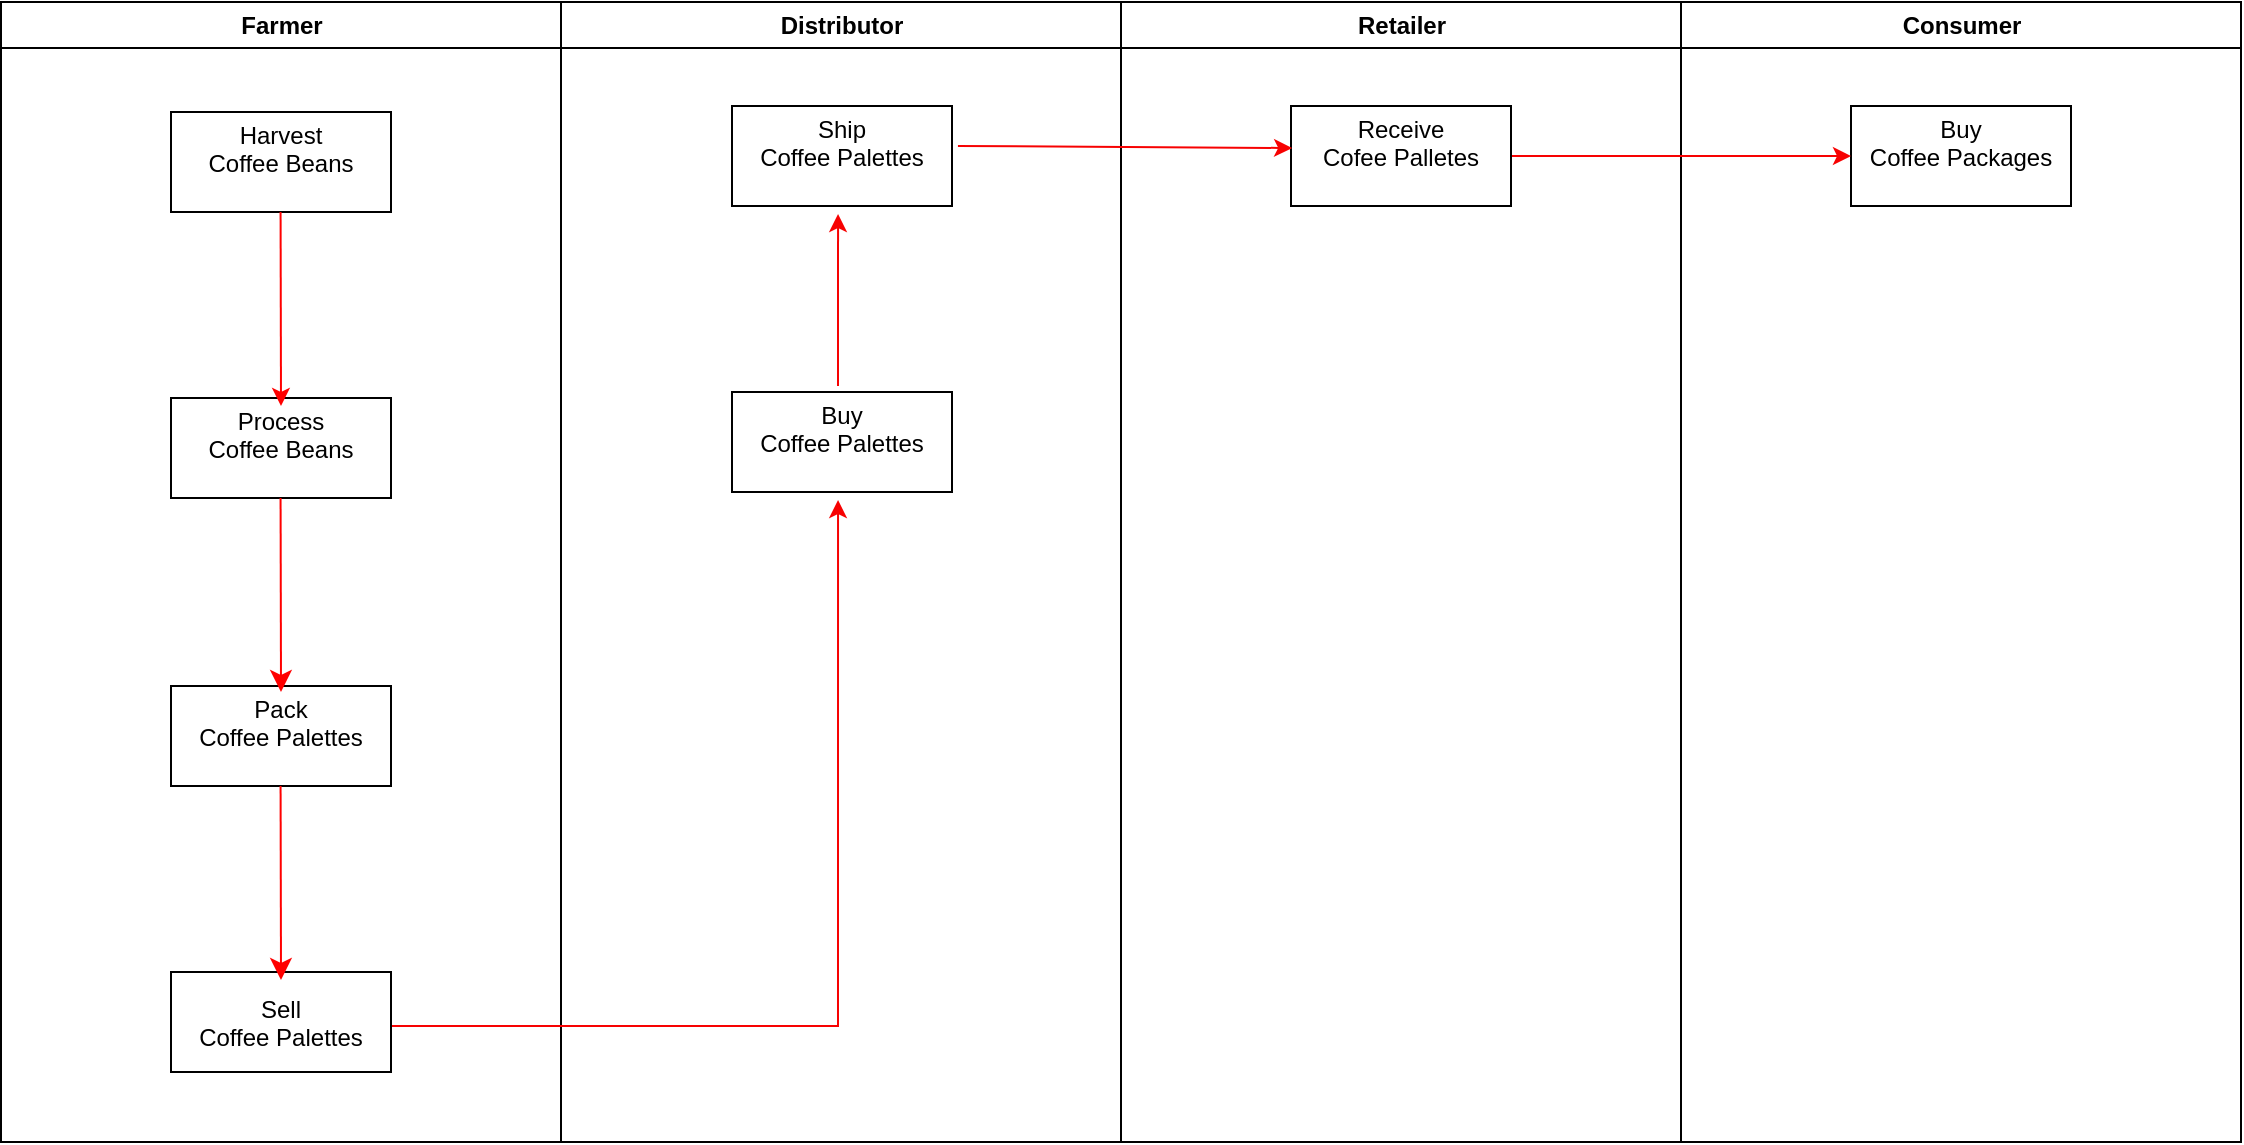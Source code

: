 <mxfile version="20.0.4" type="device"><diagram name="Page-1" id="e7e014a7-5840-1c2e-5031-d8a46d1fe8dd"><mxGraphModel dx="1436" dy="872" grid="1" gridSize="10" guides="1" tooltips="1" connect="1" arrows="1" fold="1" page="1" pageScale="1" pageWidth="1169" pageHeight="826" background="none" math="0" shadow="0"><root><mxCell id="0"/><mxCell id="1" parent="0"/><mxCell id="2" value="Farmer" style="swimlane;whiteSpace=wrap" parent="1" vertex="1"><mxGeometry x="164.5" y="128" width="280" height="570" as="geometry"/></mxCell><mxCell id="7" value="Harvest&#xA;Coffee Beans&#xA;" style="" parent="2" vertex="1"><mxGeometry x="85" y="55" width="110" height="50" as="geometry"/></mxCell><mxCell id="8" value="Process&#xA;Coffee Beans&#xA;" style="" parent="2" vertex="1"><mxGeometry x="85" y="198" width="110" height="50" as="geometry"/></mxCell><mxCell id="10" value="Pack&#xA;Coffee Palettes&#xA;" style="" parent="2" vertex="1"><mxGeometry x="85" y="342" width="110" height="50" as="geometry"/></mxCell><mxCell id="XzOYMvDL3iiXTESd4WuA-47" value="Sell&#xA;Coffee Palettes" style="" parent="2" vertex="1"><mxGeometry x="85" y="485" width="110" height="50" as="geometry"/></mxCell><mxCell id="XzOYMvDL3iiXTESd4WuA-49" value="" style="edgeStyle=elbowEdgeStyle;elbow=horizontal;verticalAlign=bottom;endArrow=classic;strokeColor=#FF0000;endFill=1;rounded=0;entryX=0.498;entryY=0.08;entryDx=0;entryDy=0;entryPerimeter=0;" parent="2" target="8" edge="1"><mxGeometry x="-339.71" y="-73" as="geometry"><mxPoint x="145.5" y="182" as="targetPoint"/><mxPoint x="139.79" y="105" as="sourcePoint"/></mxGeometry></mxCell><mxCell id="XzOYMvDL3iiXTESd4WuA-51" value="" style="edgeStyle=elbowEdgeStyle;elbow=horizontal;verticalAlign=bottom;endArrow=classic;endSize=8;strokeColor=#FF0000;endFill=1;rounded=0;entryX=0.498;entryY=0.08;entryDx=0;entryDy=0;entryPerimeter=0;" parent="2" edge="1"><mxGeometry x="-504.21" y="-58" as="geometry"><mxPoint x="139.78" y="345" as="targetPoint"/><mxPoint x="139.79" y="248" as="sourcePoint"/></mxGeometry></mxCell><mxCell id="XzOYMvDL3iiXTESd4WuA-52" value="" style="edgeStyle=elbowEdgeStyle;elbow=horizontal;verticalAlign=bottom;endArrow=classic;endSize=8;strokeColor=#FF0000;endFill=1;rounded=0;entryX=0.498;entryY=0.08;entryDx=0;entryDy=0;entryPerimeter=0;" parent="2" edge="1"><mxGeometry x="-504.21" y="86" as="geometry"><mxPoint x="139.78" y="489" as="targetPoint"/><mxPoint x="139.79" y="392" as="sourcePoint"/></mxGeometry></mxCell><mxCell id="3" value="Distributor" style="swimlane;whiteSpace=wrap" parent="1" vertex="1"><mxGeometry x="444.5" y="128" width="280" height="570" as="geometry"/></mxCell><mxCell id="XzOYMvDL3iiXTESd4WuA-53" value="Ship&#xA;Coffee Palettes&#xA;" style="" parent="3" vertex="1"><mxGeometry x="85.5" y="52" width="110" height="50" as="geometry"/></mxCell><mxCell id="XzOYMvDL3iiXTESd4WuA-54" value="Buy &#xA;Coffee Palettes&#xA;" style="" parent="3" vertex="1"><mxGeometry x="85.5" y="195" width="110" height="50" as="geometry"/></mxCell><mxCell id="4" value="Retailer" style="swimlane;whiteSpace=wrap" parent="1" vertex="1"><mxGeometry x="724.5" y="128" width="280" height="570" as="geometry"/></mxCell><mxCell id="33" value="Receive&#xA;Cofee Palletes&#xA;" style="" parent="4" vertex="1"><mxGeometry x="85" y="52" width="110" height="50" as="geometry"/></mxCell><mxCell id="XzOYMvDL3iiXTESd4WuA-41" value="Consumer" style="swimlane;whiteSpace=wrap" parent="1" vertex="1"><mxGeometry x="1004.5" y="128" width="280" height="570" as="geometry"/></mxCell><mxCell id="XzOYMvDL3iiXTESd4WuA-42" value="Buy&#xA;Coffee Packages&#xA;" style="" parent="XzOYMvDL3iiXTESd4WuA-41" vertex="1"><mxGeometry x="85" y="52" width="110" height="50" as="geometry"/></mxCell><mxCell id="XzOYMvDL3iiXTESd4WuA-64" value="" style="endArrow=classic;html=1;rounded=0;fillColor=#f8cecc;strokeColor=#F70202;entryX=0;entryY=0.5;entryDx=0;entryDy=0;" parent="XzOYMvDL3iiXTESd4WuA-41" edge="1" target="XzOYMvDL3iiXTESd4WuA-42"><mxGeometry width="50" height="50" relative="1" as="geometry"><mxPoint x="-84.5" y="77" as="sourcePoint"/><mxPoint x="138.02" y="102" as="targetPoint"/><Array as="points"><mxPoint x="15.5" y="77"/></Array></mxGeometry></mxCell><mxCell id="XzOYMvDL3iiXTESd4WuA-57" value="" style="endArrow=classic;html=1;rounded=0;fillColor=#f8cecc;strokeColor=#F70202;entryX=0.482;entryY=1.08;entryDx=0;entryDy=0;entryPerimeter=0;" parent="1" target="XzOYMvDL3iiXTESd4WuA-53" edge="1"><mxGeometry width="50" height="50" relative="1" as="geometry"><mxPoint x="583" y="320" as="sourcePoint"/><mxPoint x="760" y="150" as="targetPoint"/></mxGeometry></mxCell><mxCell id="XzOYMvDL3iiXTESd4WuA-58" value="" style="endArrow=classic;html=1;rounded=0;fillColor=#f8cecc;strokeColor=#F70202;entryX=0.482;entryY=1.08;entryDx=0;entryDy=0;entryPerimeter=0;" parent="1" target="XzOYMvDL3iiXTESd4WuA-54" edge="1"><mxGeometry width="50" height="50" relative="1" as="geometry"><mxPoint x="360" y="640" as="sourcePoint"/><mxPoint x="537.03" y="652" as="targetPoint"/><Array as="points"><mxPoint x="583" y="640"/></Array></mxGeometry></mxCell><mxCell id="XzOYMvDL3iiXTESd4WuA-59" value="" style="endArrow=classic;html=1;rounded=0;fillColor=#f8cecc;strokeColor=#F70202;entryX=0.005;entryY=0.42;entryDx=0;entryDy=0;entryPerimeter=0;exitX=1.027;exitY=0.4;exitDx=0;exitDy=0;exitPerimeter=0;" parent="1" source="XzOYMvDL3iiXTESd4WuA-53" target="33" edge="1"><mxGeometry width="50" height="50" relative="1" as="geometry"><mxPoint x="770" y="286" as="sourcePoint"/><mxPoint x="770.02" y="200" as="targetPoint"/></mxGeometry></mxCell></root></mxGraphModel></diagram></mxfile>